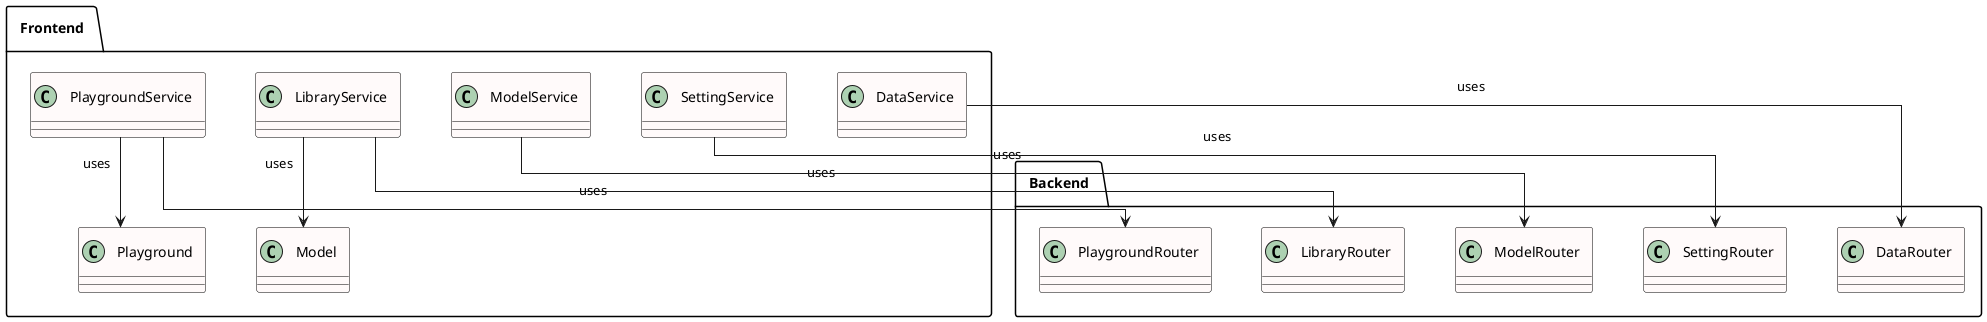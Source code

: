 @startuml Ai Islands
top to bottom direction
skinparam class {
    BackgroundColor Snow
    BorderColor Black
    FontName Arial
    FontColor Black
    FontStyle Normal
    ArrowThickness 1
}
skinparam linetype ortho
!define RECTANGLE class

skinparam padding 10
skinparam nodesep 50
skinparam ranksep 50

package "Frontend" {
    together {
    RECTANGLE LibraryService 

    RECTANGLE PlaygroundService 

    RECTANGLE ModelService 
    RECTANGLE DataService 
    RECTANGLE SettingService 
    }
    together {
    RECTANGLE Model 

    

    RECTANGLE Playground 
    }

}

package "Backend" {
    together {
    RECTANGLE LibraryRouter 

    RECTANGLE PlaygroundRouter 
    RECTANGLE ModelRouter 

    }

    RECTANGLE DataRouter 

    RECTANGLE SettingRouter 

    }




LibraryService --> LibraryRouter : uses
LibraryService --> Model : uses

PlaygroundService --> PlaygroundRouter : uses
PlaygroundService --> Playground : uses

ModelService --> ModelRouter : uses
DataService --> DataRouter : uses
SettingService --> SettingRouter : uses

@enduml